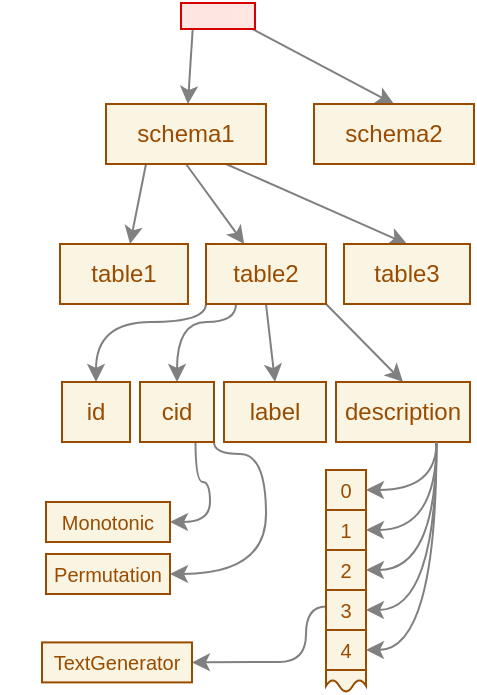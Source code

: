 <mxfile version="22.1.2" type="device">
  <diagram name="1 oldal" id="_KP6PByX1DuzIBqnfHAD">
    <mxGraphModel dx="464" dy="842" grid="1" gridSize="10" guides="1" tooltips="1" connect="1" arrows="1" fold="1" page="1" pageScale="1" pageWidth="827" pageHeight="1169" math="0" shadow="0">
      <root>
        <mxCell id="0" />
        <mxCell id="1" parent="0" />
        <mxCell id="YrsVJ95ILoCUtn0zCcNN-46" value="" style="verticalLabelPosition=bottom;verticalAlign=top;html=1;shape=mxgraph.basic.wave2;dy=0.3;rotation=0;fillColor=#FAF4E3;strokeColor=#994C00;fontColor=#994C00;" parent="1" vertex="1">
          <mxGeometry x="410" y="555" width="20" height="20" as="geometry" />
        </mxCell>
        <mxCell id="YrsVJ95ILoCUtn0zCcNN-4" value="" style="rounded=0;orthogonalLoop=1;jettySize=auto;html=1;exitX=0.25;exitY=1;exitDx=0;exitDy=0;fontFamily=FreeMono;labelBackgroundColor=#FAF7FF;fontStyle=1;fontColor=#936BFF;fontSize=10;labelBorderColor=#936BFF;spacing=2;strokeWidth=1;strokeColor=#808080;" parent="1" source="YrsVJ95ILoCUtn0zCcNN-1" target="YrsVJ95ILoCUtn0zCcNN-2" edge="1">
          <mxGeometry relative="1" as="geometry" />
        </mxCell>
        <mxCell id="YrsVJ95ILoCUtn0zCcNN-5" value="" style="rounded=0;orthogonalLoop=1;jettySize=auto;html=1;exitX=0.75;exitY=1;exitDx=0;exitDy=0;entryX=0.5;entryY=0;entryDx=0;entryDy=0;fontFamily=FreeMono;labelBackgroundColor=#FAF7FF;fontStyle=1;fontColor=#936BFF;fontSize=10;labelBorderColor=#936BFF;spacing=2;strokeWidth=1;strokeColor=#808080;" parent="1" source="YrsVJ95ILoCUtn0zCcNN-1" target="YrsVJ95ILoCUtn0zCcNN-3" edge="1">
          <mxGeometry relative="1" as="geometry" />
        </mxCell>
        <mxCell id="YrsVJ95ILoCUtn0zCcNN-1" value="871121" style="text;html=1;strokeColor=none;fillColor=none;align=center;verticalAlign=middle;whiteSpace=wrap;rounded=0;fontFamily=FreeMono;labelBackgroundColor=#FFE6E0;fontStyle=1;fontColor=#FFE6E0;fontSize=10;labelBorderColor=#D60000;spacing=2;strokeWidth=1;" parent="1" vertex="1">
          <mxGeometry x="331" y="231" width="50" height="10" as="geometry" />
        </mxCell>
        <mxCell id="YrsVJ95ILoCUtn0zCcNN-10" value="" style="rounded=0;orthogonalLoop=1;jettySize=auto;html=1;exitX=0.25;exitY=1;exitDx=0;exitDy=0;fontFamily=FreeMono;fontStyle=1;labelBackgroundColor=#FAF7FF;fontColor=#936BFF;fontSize=10;labelBorderColor=#936BFF;spacing=2;strokeWidth=1;strokeColor=#808080;" parent="1" source="YrsVJ95ILoCUtn0zCcNN-2" target="YrsVJ95ILoCUtn0zCcNN-7" edge="1">
          <mxGeometry x="0.019" y="-7" relative="1" as="geometry">
            <mxPoint as="offset" />
          </mxGeometry>
        </mxCell>
        <mxCell id="YrsVJ95ILoCUtn0zCcNN-11" value="" style="rounded=0;orthogonalLoop=1;jettySize=auto;html=1;exitX=0.5;exitY=1;exitDx=0;exitDy=0;fontFamily=FreeMono;fontStyle=1;labelBackgroundColor=#FAF7FF;fontColor=#936BFF;fontSize=10;labelBorderColor=#936BFF;spacing=2;strokeWidth=1;strokeColor=#808080;" parent="1" source="YrsVJ95ILoCUtn0zCcNN-2" target="YrsVJ95ILoCUtn0zCcNN-8" edge="1">
          <mxGeometry x="0.118" y="6" relative="1" as="geometry">
            <mxPoint as="offset" />
          </mxGeometry>
        </mxCell>
        <mxCell id="YrsVJ95ILoCUtn0zCcNN-12" value="" style="rounded=0;orthogonalLoop=1;jettySize=auto;html=1;exitX=0.75;exitY=1;exitDx=0;exitDy=0;entryX=0.5;entryY=0;entryDx=0;entryDy=0;fontFamily=FreeMono;fontStyle=1;labelBackgroundColor=#FAF7FF;fontColor=#936BFF;fontSize=10;labelBorderColor=#936BFF;spacing=2;strokeWidth=1;strokeColor=#808080;" parent="1" source="YrsVJ95ILoCUtn0zCcNN-2" target="YrsVJ95ILoCUtn0zCcNN-9" edge="1">
          <mxGeometry x="0.148" y="4" relative="1" as="geometry">
            <mxPoint as="offset" />
          </mxGeometry>
        </mxCell>
        <mxCell id="YrsVJ95ILoCUtn0zCcNN-2" value="schema1" style="rounded=0;whiteSpace=wrap;html=1;fillColor=#FAF4E3;strokeColor=#994C00;fontColor=#994C00;" parent="1" vertex="1">
          <mxGeometry x="300" y="281" width="80" height="30" as="geometry" />
        </mxCell>
        <mxCell id="YrsVJ95ILoCUtn0zCcNN-3" value="schema2" style="rounded=0;whiteSpace=wrap;html=1;fillColor=#FAF4E3;strokeColor=#994C00;fontColor=#994C00;" parent="1" vertex="1">
          <mxGeometry x="404" y="281" width="80" height="30" as="geometry" />
        </mxCell>
        <mxCell id="YrsVJ95ILoCUtn0zCcNN-21" value="" style="rounded=0;orthogonalLoop=1;jettySize=auto;html=1;exitX=0.25;exitY=1;exitDx=0;exitDy=0;entryX=0.5;entryY=0;entryDx=0;entryDy=0;fontFamily=FreeMono;fontStyle=1;labelBackgroundColor=#FAF7FF;fontColor=#936BFF;fontSize=10;labelBorderColor=#936BFF;spacing=2;strokeWidth=1;edgeStyle=orthogonalEdgeStyle;curved=1;strokeColor=#808080;" parent="1" source="YrsVJ95ILoCUtn0zCcNN-8" target="YrsVJ95ILoCUtn0zCcNN-15" edge="1">
          <mxGeometry x="0.387" relative="1" as="geometry">
            <Array as="points">
              <mxPoint x="365" y="390" />
              <mxPoint x="336" y="390" />
            </Array>
            <mxPoint as="offset" />
          </mxGeometry>
        </mxCell>
        <mxCell id="YrsVJ95ILoCUtn0zCcNN-20" value="" style="rounded=0;orthogonalLoop=1;jettySize=auto;html=1;exitX=0;exitY=1;exitDx=0;exitDy=0;entryX=0.5;entryY=0;entryDx=0;entryDy=0;fontFamily=FreeMono;fontStyle=1;labelBackgroundColor=#FAF7FF;fontColor=#936BFF;fontSize=10;labelBorderColor=#936BFF;spacing=2;strokeWidth=1;edgeStyle=orthogonalEdgeStyle;curved=1;strokeColor=#808080;" parent="1" source="YrsVJ95ILoCUtn0zCcNN-8" target="YrsVJ95ILoCUtn0zCcNN-13" edge="1">
          <mxGeometry x="0.562" y="9" relative="1" as="geometry">
            <Array as="points">
              <mxPoint x="350" y="390" />
              <mxPoint x="295" y="390" />
            </Array>
            <mxPoint as="offset" />
          </mxGeometry>
        </mxCell>
        <mxCell id="YrsVJ95ILoCUtn0zCcNN-22" value="" style="rounded=0;orthogonalLoop=1;jettySize=auto;html=1;exitX=0.5;exitY=1;exitDx=0;exitDy=0;entryX=0.5;entryY=0;entryDx=0;entryDy=0;fontFamily=FreeMono;fontStyle=1;labelBackgroundColor=#FAF7FF;fontColor=#936BFF;fontSize=10;labelBorderColor=#936BFF;spacing=2;strokeWidth=1;strokeColor=#808080;" parent="1" source="YrsVJ95ILoCUtn0zCcNN-8" target="YrsVJ95ILoCUtn0zCcNN-14" edge="1">
          <mxGeometry x="-0.107" y="-5" relative="1" as="geometry">
            <mxPoint as="offset" />
          </mxGeometry>
        </mxCell>
        <mxCell id="YrsVJ95ILoCUtn0zCcNN-23" value="" style="rounded=0;orthogonalLoop=1;jettySize=auto;html=1;exitX=1;exitY=1;exitDx=0;exitDy=0;entryX=0.5;entryY=0;entryDx=0;entryDy=0;fontFamily=FreeMono;fontStyle=1;labelBackgroundColor=#FAF7FF;fontColor=#936BFF;fontSize=10;labelBorderColor=#936BFF;spacing=2;strokeWidth=1;strokeColor=#808080;" parent="1" source="YrsVJ95ILoCUtn0zCcNN-8" target="YrsVJ95ILoCUtn0zCcNN-16" edge="1">
          <mxGeometry x="0.288" y="10" relative="1" as="geometry">
            <mxPoint as="offset" />
          </mxGeometry>
        </mxCell>
        <mxCell id="YrsVJ95ILoCUtn0zCcNN-7" value="table1" style="rounded=0;whiteSpace=wrap;html=1;fillColor=#FAF4E3;strokeColor=#994C00;fontColor=#994C00;" parent="1" vertex="1">
          <mxGeometry x="277" y="351" width="64" height="30" as="geometry" />
        </mxCell>
        <mxCell id="YrsVJ95ILoCUtn0zCcNN-8" value="table2" style="rounded=0;whiteSpace=wrap;html=1;fillColor=#FAF4E3;strokeColor=#994C00;fontColor=#994C00;" parent="1" vertex="1">
          <mxGeometry x="350" y="351" width="60" height="30" as="geometry" />
        </mxCell>
        <mxCell id="YrsVJ95ILoCUtn0zCcNN-9" value="table3" style="rounded=0;whiteSpace=wrap;html=1;fillColor=#FAF4E3;strokeColor=#994C00;fontColor=#994C00;" parent="1" vertex="1">
          <mxGeometry x="419" y="351" width="63" height="30" as="geometry" />
        </mxCell>
        <mxCell id="YrsVJ95ILoCUtn0zCcNN-13" value="id" style="rounded=0;whiteSpace=wrap;html=1;fillColor=#FAF4E3;strokeColor=#994C00;fontColor=#994C00;" parent="1" vertex="1">
          <mxGeometry x="278" y="420" width="34" height="30" as="geometry" />
        </mxCell>
        <mxCell id="YrsVJ95ILoCUtn0zCcNN-14" value="label" style="rounded=0;whiteSpace=wrap;html=1;fillColor=#FAF4E3;strokeColor=#994C00;fontColor=#994C00;" parent="1" vertex="1">
          <mxGeometry x="359" y="420" width="51" height="30" as="geometry" />
        </mxCell>
        <mxCell id="YrsVJ95ILoCUtn0zCcNN-29" value="" style="edgeStyle=orthogonalEdgeStyle;rounded=0;orthogonalLoop=1;jettySize=auto;html=1;exitX=0.75;exitY=1;exitDx=0;exitDy=0;entryX=1;entryY=0.5;entryDx=0;entryDy=0;curved=1;fontFamily=FreeMono;fontStyle=1;labelBackgroundColor=#FAF7FF;fontColor=#936BFF;fontSize=10;labelBorderColor=#936BFF;spacing=2;strokeWidth=1;strokeColor=#808080;" parent="1" source="YrsVJ95ILoCUtn0zCcNN-15" target="YrsVJ95ILoCUtn0zCcNN-27" edge="1">
          <mxGeometry x="-0.496" y="-24" relative="1" as="geometry">
            <mxPoint as="offset" />
          </mxGeometry>
        </mxCell>
        <mxCell id="YrsVJ95ILoCUtn0zCcNN-30" value="" style="edgeStyle=orthogonalEdgeStyle;rounded=0;orthogonalLoop=1;jettySize=auto;html=1;exitX=1;exitY=1;exitDx=0;exitDy=0;entryX=1;entryY=0.5;entryDx=0;entryDy=0;curved=1;fontFamily=FreeMono;fontStyle=1;labelBackgroundColor=#FAF7FF;fontColor=#936BFF;fontSize=10;labelBorderColor=#936BFF;spacing=2;strokeWidth=1;strokeColor=#808080;" parent="1" source="YrsVJ95ILoCUtn0zCcNN-15" target="YrsVJ95ILoCUtn0zCcNN-28" edge="1">
          <mxGeometry x="0.143" y="-7" relative="1" as="geometry">
            <Array as="points">
              <mxPoint x="354" y="456" />
              <mxPoint x="380" y="456" />
              <mxPoint x="380" y="516" />
            </Array>
            <mxPoint as="offset" />
          </mxGeometry>
        </mxCell>
        <mxCell id="YrsVJ95ILoCUtn0zCcNN-15" value="cid" style="rounded=0;whiteSpace=wrap;html=1;fillColor=#FAF4E3;strokeColor=#994C00;fontColor=#994C00;" parent="1" vertex="1">
          <mxGeometry x="317" y="420" width="37" height="30" as="geometry" />
        </mxCell>
        <mxCell id="YrsVJ95ILoCUtn0zCcNN-16" value="description" style="rounded=0;whiteSpace=wrap;html=1;fillColor=#FAF4E3;strokeColor=#994C00;fontColor=#994C00;" parent="1" vertex="1">
          <mxGeometry x="415" y="420" width="67" height="30" as="geometry" />
        </mxCell>
        <mxCell id="YrsVJ95ILoCUtn0zCcNN-27" value="Monotonic" style="rounded=0;whiteSpace=wrap;html=1;fontSize=10;fillColor=#FAF4E3;strokeColor=#994C00;fontColor=#994C00;" parent="1" vertex="1">
          <mxGeometry x="270" y="480" width="62" height="20" as="geometry" />
        </mxCell>
        <mxCell id="YrsVJ95ILoCUtn0zCcNN-28" value="Permutation" style="rounded=0;whiteSpace=wrap;html=1;fontSize=10;fillColor=#FAF4E3;strokeColor=#994C00;fontColor=#994C00;" parent="1" vertex="1">
          <mxGeometry x="270" y="506" width="62" height="20" as="geometry" />
        </mxCell>
        <mxCell id="YrsVJ95ILoCUtn0zCcNN-32" value="0" style="rounded=0;whiteSpace=wrap;html=1;fontSize=10;fillColor=#FAF4E3;strokeColor=#994C00;fontColor=#994C00;" parent="1" vertex="1">
          <mxGeometry x="410" y="464" width="20" height="20" as="geometry" />
        </mxCell>
        <mxCell id="YrsVJ95ILoCUtn0zCcNN-33" value="1" style="rounded=0;whiteSpace=wrap;html=1;fontSize=10;fillColor=#FAF4E3;strokeColor=#994C00;fontColor=#994C00;" parent="1" vertex="1">
          <mxGeometry x="410" y="484" width="20" height="20" as="geometry" />
        </mxCell>
        <mxCell id="YrsVJ95ILoCUtn0zCcNN-34" value="2" style="rounded=0;whiteSpace=wrap;html=1;fontSize=10;fillColor=#FAF4E3;strokeColor=#994C00;fontColor=#994C00;" parent="1" vertex="1">
          <mxGeometry x="410" y="504" width="20" height="20" as="geometry" />
        </mxCell>
        <mxCell id="YrsVJ95ILoCUtn0zCcNN-50" value="" style="edgeStyle=orthogonalEdgeStyle;rounded=0;orthogonalLoop=1;jettySize=auto;html=1;exitX=0;exitY=0.5;exitDx=0;exitDy=0;curved=1;fontFamily=FreeMono;fontStyle=1;labelBackgroundColor=#FAF7FF;fontColor=#936BFF;fontSize=10;labelBorderColor=#936BFF;spacing=2;strokeWidth=1;strokeColor=#808080;entryX=1;entryY=0.5;entryDx=0;entryDy=0;" parent="1" target="YrsVJ95ILoCUtn0zCcNN-49" edge="1">
          <mxGeometry x="0.114" y="-13" relative="1" as="geometry">
            <mxPoint x="410" y="532.2" as="sourcePoint" />
            <mxPoint x="390" y="550" as="targetPoint" />
            <Array as="points">
              <mxPoint x="400" y="532" />
              <mxPoint x="400" y="560" />
              <mxPoint x="373" y="560" />
            </Array>
            <mxPoint as="offset" />
          </mxGeometry>
        </mxCell>
        <mxCell id="YrsVJ95ILoCUtn0zCcNN-35" value="3" style="rounded=0;whiteSpace=wrap;html=1;fontSize=10;fillColor=#FAF4E3;strokeColor=#994C00;fontColor=#994C00;" parent="1" vertex="1">
          <mxGeometry x="410" y="524" width="20" height="20" as="geometry" />
        </mxCell>
        <mxCell id="YrsVJ95ILoCUtn0zCcNN-36" value="4" style="rounded=0;whiteSpace=wrap;html=1;fontSize=10;fillColor=#FAF4E3;strokeColor=#994C00;fontColor=#994C00;" parent="1" vertex="1">
          <mxGeometry x="410" y="544" width="20" height="20" as="geometry" />
        </mxCell>
        <mxCell id="YrsVJ95ILoCUtn0zCcNN-38" value="" style="edgeStyle=orthogonalEdgeStyle;rounded=0;orthogonalLoop=1;jettySize=auto;html=1;exitX=0.75;exitY=1;exitDx=0;exitDy=0;entryX=1;entryY=0.5;entryDx=0;entryDy=0;curved=1;fontFamily=FreeMono;fontStyle=1;labelBackgroundColor=#FAF7FF;fontColor=#936BFF;fontSize=10;labelBorderColor=#936BFF;spacing=2;strokeWidth=1;spacingLeft=0;strokeColor=#808080;" parent="1" source="YrsVJ95ILoCUtn0zCcNN-16" target="YrsVJ95ILoCUtn0zCcNN-32" edge="1">
          <mxGeometry x="0.302" relative="1" as="geometry">
            <mxPoint x="355" y="460" as="sourcePoint" />
            <mxPoint x="350" y="500" as="targetPoint" />
            <mxPoint as="offset" />
          </mxGeometry>
        </mxCell>
        <mxCell id="YrsVJ95ILoCUtn0zCcNN-39" value="" style="edgeStyle=orthogonalEdgeStyle;rounded=0;orthogonalLoop=1;jettySize=auto;html=1;exitX=0.75;exitY=1;exitDx=0;exitDy=0;entryX=1;entryY=0.5;entryDx=0;entryDy=0;curved=1;fontFamily=FreeMono;fontStyle=1;labelBackgroundColor=#FAF7FF;fontColor=#936BFF;fontSize=10;labelBorderColor=#936BFF;spacing=2;strokeWidth=1;spacingLeft=0;strokeColor=#808080;" parent="1" source="YrsVJ95ILoCUtn0zCcNN-16" target="YrsVJ95ILoCUtn0zCcNN-33" edge="1">
          <mxGeometry x="0.47" y="-4" relative="1" as="geometry">
            <mxPoint x="475" y="460" as="sourcePoint" />
            <mxPoint x="440" y="490" as="targetPoint" />
            <mxPoint as="offset" />
          </mxGeometry>
        </mxCell>
        <mxCell id="YrsVJ95ILoCUtn0zCcNN-40" value="" style="edgeStyle=orthogonalEdgeStyle;rounded=0;orthogonalLoop=1;jettySize=auto;html=1;exitX=0.75;exitY=1;exitDx=0;exitDy=0;entryX=1;entryY=0.5;entryDx=0;entryDy=0;curved=1;fontFamily=FreeMono;fontStyle=1;labelBackgroundColor=#FAF7FF;fontColor=#936BFF;fontSize=10;labelBorderColor=#936BFF;spacing=2;strokeWidth=1;spacingLeft=0;strokeColor=#808080;" parent="1" source="YrsVJ95ILoCUtn0zCcNN-16" target="YrsVJ95ILoCUtn0zCcNN-34" edge="1">
          <mxGeometry x="0.577" y="-8" relative="1" as="geometry">
            <mxPoint x="475" y="460" as="sourcePoint" />
            <mxPoint x="440" y="510" as="targetPoint" />
            <mxPoint as="offset" />
          </mxGeometry>
        </mxCell>
        <mxCell id="YrsVJ95ILoCUtn0zCcNN-41" value="" style="edgeStyle=orthogonalEdgeStyle;rounded=0;orthogonalLoop=1;jettySize=auto;html=1;exitX=0.75;exitY=1;exitDx=0;exitDy=0;entryX=1;entryY=0.5;entryDx=0;entryDy=0;curved=1;fontFamily=FreeMono;fontStyle=1;labelBackgroundColor=#FAF7FF;fontColor=#936BFF;fontSize=10;labelBorderColor=#936BFF;spacing=2;strokeWidth=1;spacingLeft=0;strokeColor=#808080;" parent="1" source="YrsVJ95ILoCUtn0zCcNN-16" target="YrsVJ95ILoCUtn0zCcNN-35" edge="1">
          <mxGeometry x="0.648" y="-11" relative="1" as="geometry">
            <mxPoint x="485" y="470" as="sourcePoint" />
            <mxPoint x="450" y="520" as="targetPoint" />
            <mxPoint as="offset" />
          </mxGeometry>
        </mxCell>
        <mxCell id="YrsVJ95ILoCUtn0zCcNN-42" value="" style="edgeStyle=orthogonalEdgeStyle;rounded=0;orthogonalLoop=1;jettySize=auto;html=1;exitX=0.75;exitY=1;exitDx=0;exitDy=0;entryX=1;entryY=0.5;entryDx=0;entryDy=0;curved=1;fontFamily=FreeMono;fontStyle=1;labelBackgroundColor=#FAF7FF;fontColor=#936BFF;fontSize=10;labelBorderColor=#936BFF;spacing=2;strokeWidth=1;spacingLeft=0;strokeColor=#808080;" parent="1" source="YrsVJ95ILoCUtn0zCcNN-16" target="YrsVJ95ILoCUtn0zCcNN-36" edge="1">
          <mxGeometry x="0.699" y="-14" relative="1" as="geometry">
            <mxPoint x="495" y="480" as="sourcePoint" />
            <mxPoint x="460" y="530" as="targetPoint" />
            <mxPoint as="offset" />
          </mxGeometry>
        </mxCell>
        <mxCell id="YrsVJ95ILoCUtn0zCcNN-49" value="TextGenerator" style="rounded=0;whiteSpace=wrap;html=1;fontSize=10;fillColor=#FAF4E3;strokeColor=#994C00;fontColor=#994C00;" parent="1" vertex="1">
          <mxGeometry x="268" y="550.2" width="75" height="20" as="geometry" />
        </mxCell>
        <mxCell id="YrsVJ95ILoCUtn0zCcNN-70" value="" style="sketch=0;html=1;aspect=fixed;strokeColor=none;shadow=0;fillColor=#FFFFFF;verticalAlign=top;labelPosition=center;verticalLabelPosition=bottom;shape=mxgraph.gcp2.search;flipH=1;" parent="1" vertex="1">
          <mxGeometry x="247" y="511" width="20" height="20.2" as="geometry" />
        </mxCell>
      </root>
    </mxGraphModel>
  </diagram>
</mxfile>
